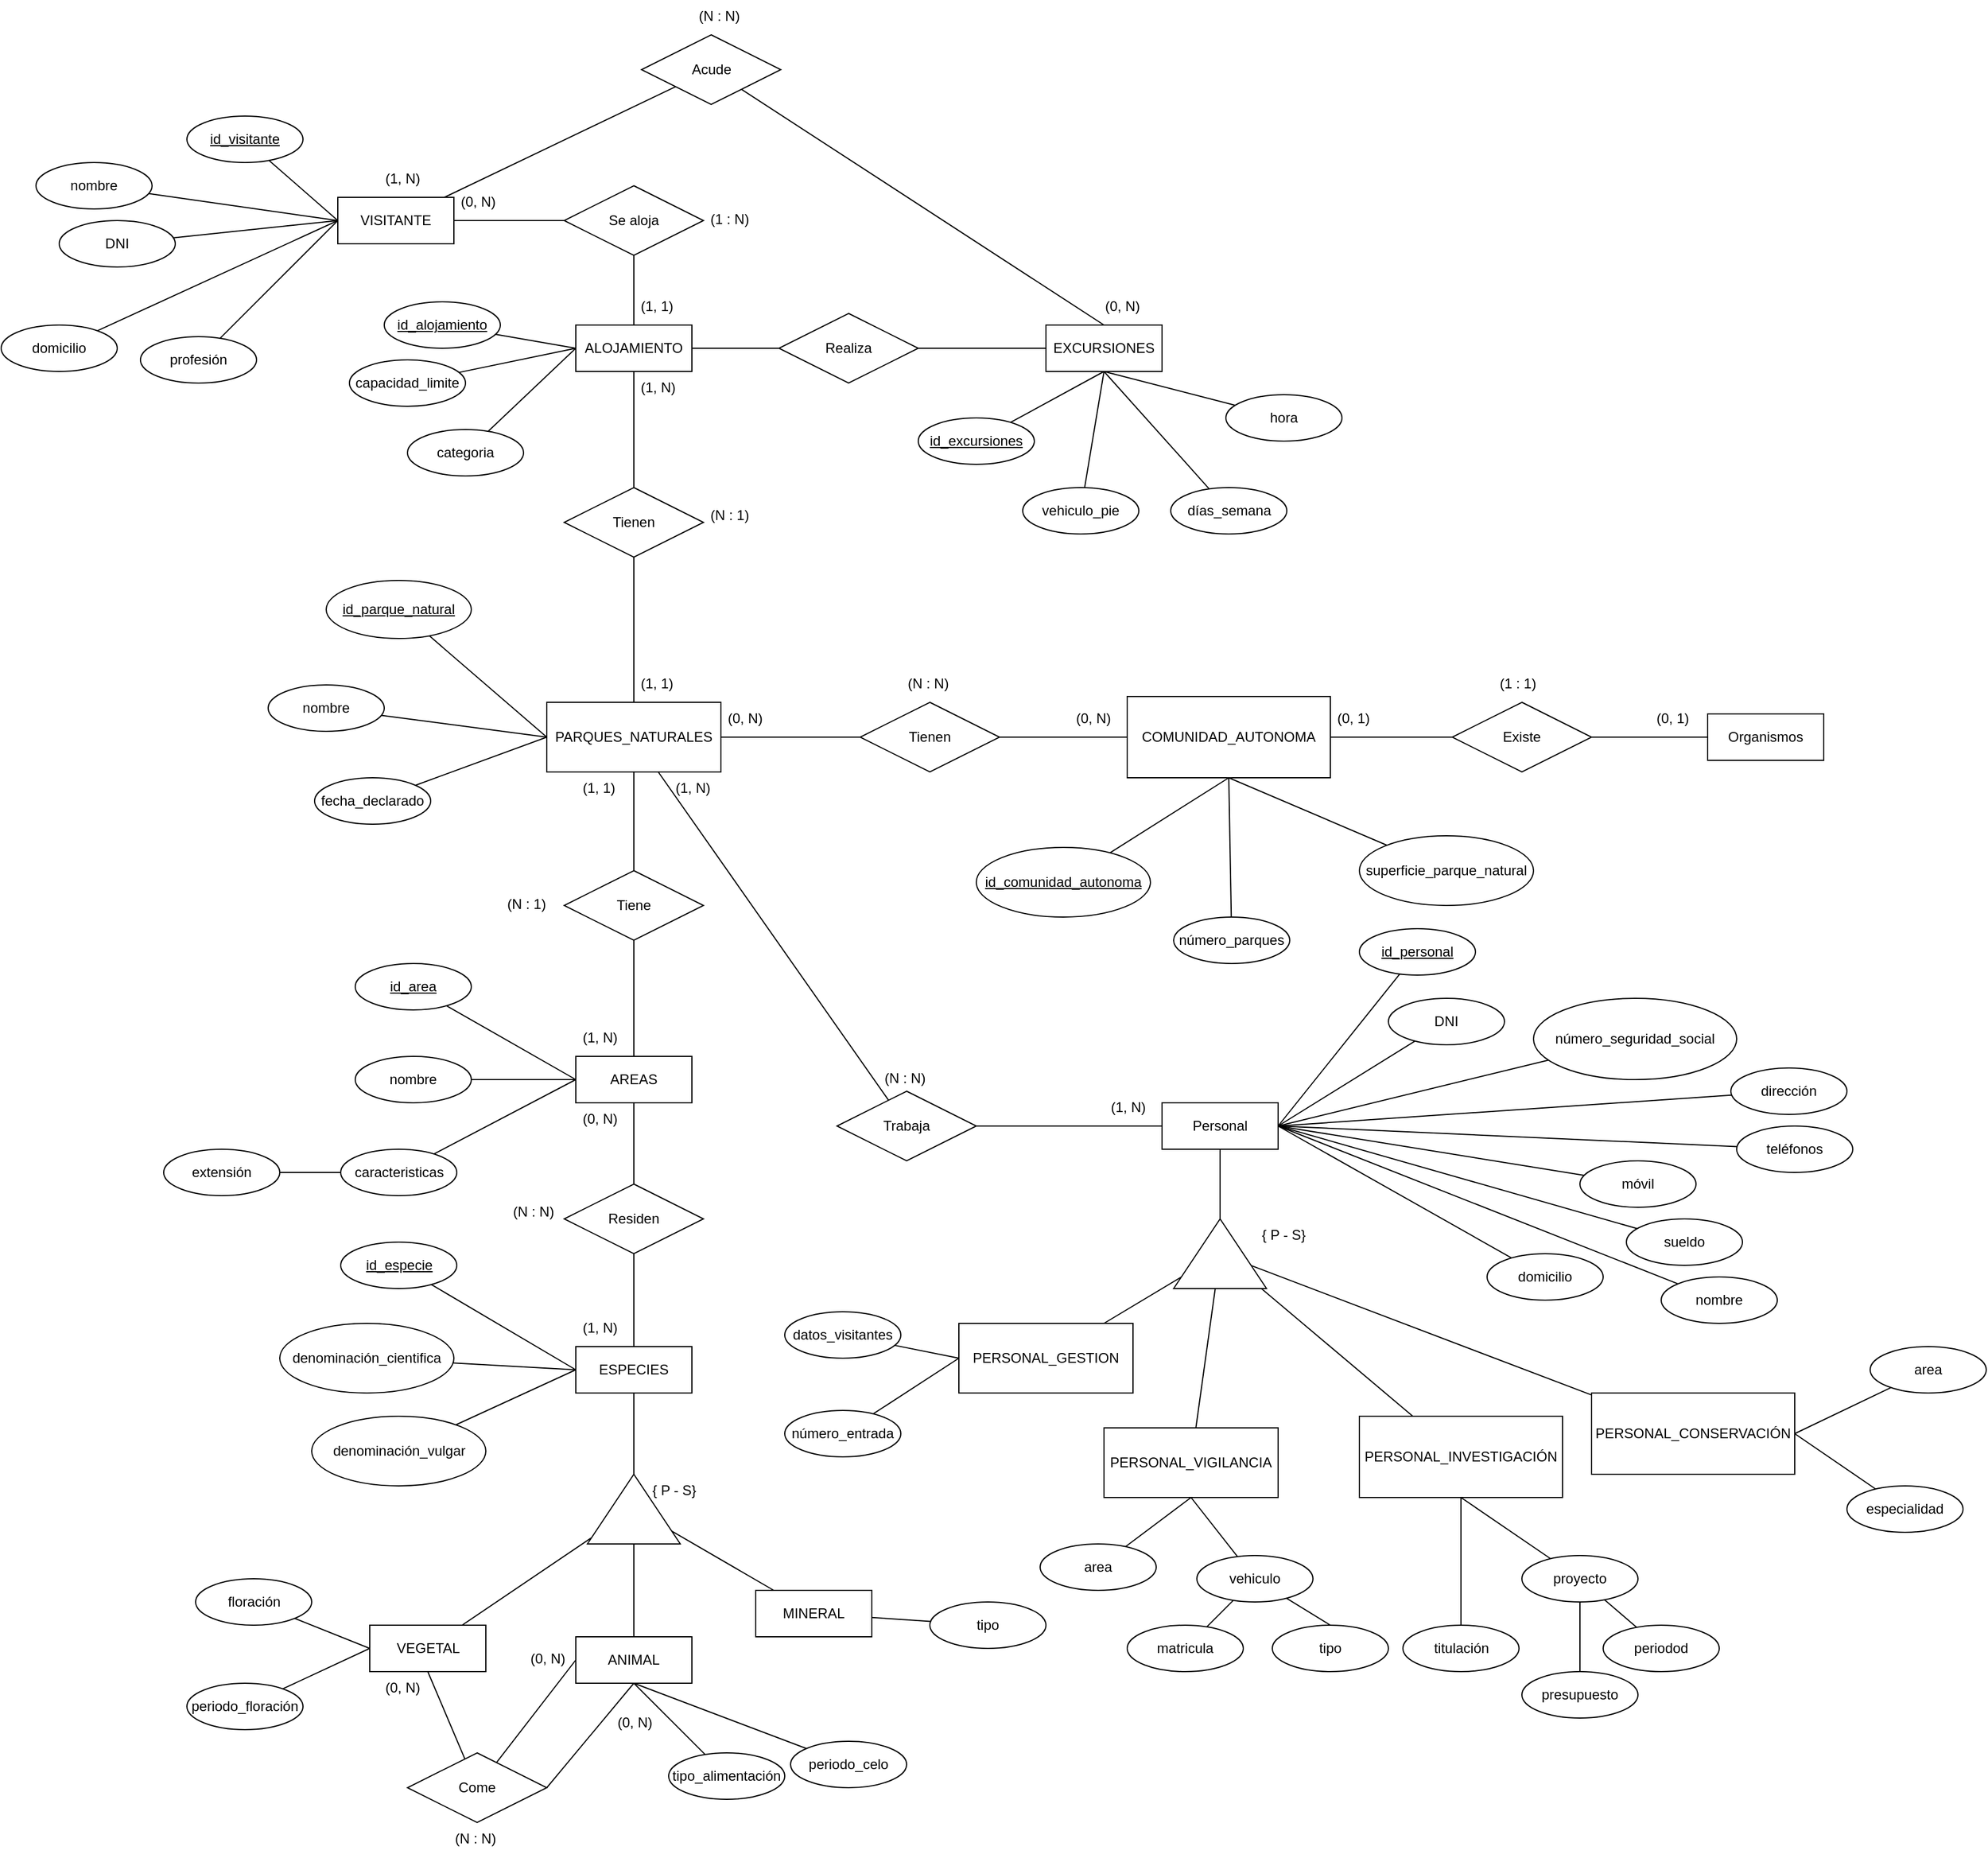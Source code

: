 <mxfile version="13.9.9" type="device"><diagram id="UgZVaKPI1ozSmiIDMmdK" name="Página-1"><mxGraphModel dx="1978" dy="1607" grid="1" gridSize="10" guides="1" tooltips="1" connect="1" arrows="1" fold="1" page="1" pageScale="1" pageWidth="700" pageHeight="1000" math="0" shadow="0"><root><mxCell id="0"/><mxCell id="1" parent="0"/><mxCell id="YIYSimMz13q3ThUBPFHz-3" style="rounded=0;orthogonalLoop=1;jettySize=auto;html=1;endArrow=none;endFill=0;" edge="1" parent="1" source="YIYSimMz13q3ThUBPFHz-2" target="YIYSimMz13q3ThUBPFHz-4"><mxGeometry relative="1" as="geometry"><mxPoint x="420" y="190" as="targetPoint"/></mxGeometry></mxCell><mxCell id="YIYSimMz13q3ThUBPFHz-25" style="edgeStyle=none;rounded=0;orthogonalLoop=1;jettySize=auto;html=1;endArrow=none;endFill=0;" edge="1" parent="1" source="YIYSimMz13q3ThUBPFHz-2" target="YIYSimMz13q3ThUBPFHz-26"><mxGeometry relative="1" as="geometry"><mxPoint x="165" y="330" as="targetPoint"/></mxGeometry></mxCell><mxCell id="YIYSimMz13q3ThUBPFHz-82" style="edgeStyle=none;rounded=0;orthogonalLoop=1;jettySize=auto;html=1;endArrow=none;endFill=0;" edge="1" parent="1" source="YIYSimMz13q3ThUBPFHz-2" target="YIYSimMz13q3ThUBPFHz-83"><mxGeometry relative="1" as="geometry"><mxPoint x="460" y="490" as="targetPoint"/></mxGeometry></mxCell><mxCell id="YIYSimMz13q3ThUBPFHz-150" style="edgeStyle=none;rounded=0;orthogonalLoop=1;jettySize=auto;html=1;endArrow=none;endFill=0;" edge="1" parent="1" source="YIYSimMz13q3ThUBPFHz-2" target="YIYSimMz13q3ThUBPFHz-151"><mxGeometry relative="1" as="geometry"><mxPoint x="165" as="targetPoint"/></mxGeometry></mxCell><mxCell id="YIYSimMz13q3ThUBPFHz-2" value="PARQUES_NATURALES" style="whiteSpace=wrap;html=1;align=center;" vertex="1" parent="1"><mxGeometry x="90" y="155" width="150" height="60" as="geometry"/></mxCell><mxCell id="YIYSimMz13q3ThUBPFHz-5" style="edgeStyle=none;rounded=0;orthogonalLoop=1;jettySize=auto;html=1;endArrow=none;endFill=0;" edge="1" parent="1" source="YIYSimMz13q3ThUBPFHz-4" target="YIYSimMz13q3ThUBPFHz-6"><mxGeometry relative="1" as="geometry"><mxPoint x="620" y="190" as="targetPoint"/></mxGeometry></mxCell><mxCell id="YIYSimMz13q3ThUBPFHz-4" value="Tienen" style="shape=rhombus;perimeter=rhombusPerimeter;whiteSpace=wrap;html=1;align=center;" vertex="1" parent="1"><mxGeometry x="360" y="155" width="120" height="60" as="geometry"/></mxCell><mxCell id="YIYSimMz13q3ThUBPFHz-10" style="edgeStyle=none;rounded=0;orthogonalLoop=1;jettySize=auto;html=1;endArrow=none;endFill=0;" edge="1" parent="1" source="YIYSimMz13q3ThUBPFHz-6" target="YIYSimMz13q3ThUBPFHz-11"><mxGeometry relative="1" as="geometry"><mxPoint x="930" y="185" as="targetPoint"/></mxGeometry></mxCell><mxCell id="YIYSimMz13q3ThUBPFHz-6" value="COMUNIDAD_AUTONOMA" style="whiteSpace=wrap;html=1;align=center;" vertex="1" parent="1"><mxGeometry x="590" y="150" width="175" height="70" as="geometry"/></mxCell><mxCell id="YIYSimMz13q3ThUBPFHz-7" value="(0, N)" style="text;strokeColor=none;fillColor=none;spacingLeft=4;spacingRight=4;overflow=hidden;rotatable=0;points=[[0,0.5],[1,0.5]];portConstraint=eastwest;fontSize=12;" vertex="1" parent="1"><mxGeometry x="240" y="155" width="50" height="30" as="geometry"/></mxCell><mxCell id="YIYSimMz13q3ThUBPFHz-8" value="(N : N)" style="text;strokeColor=none;fillColor=none;spacingLeft=4;spacingRight=4;overflow=hidden;rotatable=0;points=[[0,0.5],[1,0.5]];portConstraint=eastwest;fontSize=12;" vertex="1" parent="1"><mxGeometry x="395" y="125" width="50" height="30" as="geometry"/></mxCell><mxCell id="YIYSimMz13q3ThUBPFHz-9" value="(0, N)" style="text;strokeColor=none;fillColor=none;spacingLeft=4;spacingRight=4;overflow=hidden;rotatable=0;points=[[0,0.5],[1,0.5]];portConstraint=eastwest;fontSize=12;" vertex="1" parent="1"><mxGeometry x="540" y="155" width="50" height="30" as="geometry"/></mxCell><mxCell id="YIYSimMz13q3ThUBPFHz-12" style="edgeStyle=none;rounded=0;orthogonalLoop=1;jettySize=auto;html=1;endArrow=none;endFill=0;" edge="1" parent="1" source="YIYSimMz13q3ThUBPFHz-11" target="YIYSimMz13q3ThUBPFHz-13"><mxGeometry relative="1" as="geometry"><mxPoint x="1090" y="185" as="targetPoint"/></mxGeometry></mxCell><mxCell id="YIYSimMz13q3ThUBPFHz-11" value="Existe" style="shape=rhombus;perimeter=rhombusPerimeter;whiteSpace=wrap;html=1;align=center;" vertex="1" parent="1"><mxGeometry x="870" y="155" width="120" height="60" as="geometry"/></mxCell><mxCell id="YIYSimMz13q3ThUBPFHz-13" value="Organismos" style="whiteSpace=wrap;html=1;align=center;" vertex="1" parent="1"><mxGeometry x="1090" y="165" width="100" height="40" as="geometry"/></mxCell><mxCell id="YIYSimMz13q3ThUBPFHz-14" value="(0, 1)" style="text;strokeColor=none;fillColor=none;spacingLeft=4;spacingRight=4;overflow=hidden;rotatable=0;points=[[0,0.5],[1,0.5]];portConstraint=eastwest;fontSize=12;" vertex="1" parent="1"><mxGeometry x="765" y="155" width="50" height="30" as="geometry"/></mxCell><mxCell id="YIYSimMz13q3ThUBPFHz-15" value="(0, 1)" style="text;strokeColor=none;fillColor=none;spacingLeft=4;spacingRight=4;overflow=hidden;rotatable=0;points=[[0,0.5],[1,0.5]];portConstraint=eastwest;fontSize=12;" vertex="1" parent="1"><mxGeometry x="1040" y="155" width="50" height="30" as="geometry"/></mxCell><mxCell id="YIYSimMz13q3ThUBPFHz-16" value="(1 : 1)" style="text;strokeColor=none;fillColor=none;spacingLeft=4;spacingRight=4;overflow=hidden;rotatable=0;points=[[0,0.5],[1,0.5]];portConstraint=eastwest;fontSize=12;" vertex="1" parent="1"><mxGeometry x="905" y="125" width="50" height="30" as="geometry"/></mxCell><mxCell id="YIYSimMz13q3ThUBPFHz-18" style="edgeStyle=none;rounded=0;orthogonalLoop=1;jettySize=auto;html=1;entryX=0;entryY=0.5;entryDx=0;entryDy=0;endArrow=none;endFill=0;" edge="1" parent="1" source="YIYSimMz13q3ThUBPFHz-17" target="YIYSimMz13q3ThUBPFHz-2"><mxGeometry relative="1" as="geometry"/></mxCell><mxCell id="YIYSimMz13q3ThUBPFHz-17" value="id_parque_natural" style="ellipse;whiteSpace=wrap;html=1;align=center;fontStyle=4;" vertex="1" parent="1"><mxGeometry x="-100" y="50" width="125" height="50" as="geometry"/></mxCell><mxCell id="YIYSimMz13q3ThUBPFHz-23" style="edgeStyle=none;rounded=0;orthogonalLoop=1;jettySize=auto;html=1;entryX=0;entryY=0.5;entryDx=0;entryDy=0;endArrow=none;endFill=0;" edge="1" parent="1" source="YIYSimMz13q3ThUBPFHz-19" target="YIYSimMz13q3ThUBPFHz-2"><mxGeometry relative="1" as="geometry"/></mxCell><mxCell id="YIYSimMz13q3ThUBPFHz-19" value="nombre" style="ellipse;whiteSpace=wrap;html=1;align=center;" vertex="1" parent="1"><mxGeometry x="-150" y="140" width="100" height="40" as="geometry"/></mxCell><mxCell id="YIYSimMz13q3ThUBPFHz-24" style="edgeStyle=none;rounded=0;orthogonalLoop=1;jettySize=auto;html=1;entryX=0;entryY=0.5;entryDx=0;entryDy=0;endArrow=none;endFill=0;" edge="1" parent="1" source="YIYSimMz13q3ThUBPFHz-22" target="YIYSimMz13q3ThUBPFHz-2"><mxGeometry relative="1" as="geometry"/></mxCell><mxCell id="YIYSimMz13q3ThUBPFHz-22" value="fecha_declarado" style="ellipse;whiteSpace=wrap;html=1;align=center;" vertex="1" parent="1"><mxGeometry x="-110" y="220" width="100" height="40" as="geometry"/></mxCell><mxCell id="YIYSimMz13q3ThUBPFHz-27" style="edgeStyle=none;rounded=0;orthogonalLoop=1;jettySize=auto;html=1;endArrow=none;endFill=0;" edge="1" parent="1" source="YIYSimMz13q3ThUBPFHz-26" target="YIYSimMz13q3ThUBPFHz-28"><mxGeometry relative="1" as="geometry"><mxPoint x="165" y="480" as="targetPoint"/></mxGeometry></mxCell><mxCell id="YIYSimMz13q3ThUBPFHz-26" value="Tiene" style="shape=rhombus;perimeter=rhombusPerimeter;whiteSpace=wrap;html=1;align=center;" vertex="1" parent="1"><mxGeometry x="105" y="300" width="120" height="60" as="geometry"/></mxCell><mxCell id="YIYSimMz13q3ThUBPFHz-38" style="edgeStyle=none;rounded=0;orthogonalLoop=1;jettySize=auto;html=1;endArrow=none;endFill=0;" edge="1" parent="1" source="YIYSimMz13q3ThUBPFHz-28" target="YIYSimMz13q3ThUBPFHz-46"><mxGeometry relative="1" as="geometry"><mxPoint x="165" y="600" as="targetPoint"/></mxGeometry></mxCell><mxCell id="YIYSimMz13q3ThUBPFHz-28" value="AREAS" style="whiteSpace=wrap;html=1;align=center;" vertex="1" parent="1"><mxGeometry x="115" y="460" width="100" height="40" as="geometry"/></mxCell><mxCell id="YIYSimMz13q3ThUBPFHz-37" style="edgeStyle=none;rounded=0;orthogonalLoop=1;jettySize=auto;html=1;entryX=0;entryY=0.5;entryDx=0;entryDy=0;endArrow=none;endFill=0;" edge="1" parent="1" source="YIYSimMz13q3ThUBPFHz-30" target="YIYSimMz13q3ThUBPFHz-28"><mxGeometry relative="1" as="geometry"/></mxCell><mxCell id="YIYSimMz13q3ThUBPFHz-30" value="id_area&lt;span style=&quot;color: rgba(0 , 0 , 0 , 0) ; font-family: monospace ; font-size: 0px&quot;&gt;%3CmxGraphModel%3E%3Croot%3E%3CmxCell%20id%3D%220%22%2F%3E%3CmxCell%20id%3D%221%22%20parent%3D%220%22%2F%3E%3CmxCell%20id%3D%222%22%20value%3D%22(N%20%3A%20N)%22%20style%3D%22text%3BstrokeColor%3Dnone%3BfillColor%3Dnone%3BspacingLeft%3D4%3BspacingRight%3D4%3Boverflow%3Dhidden%3Brotatable%3D0%3Bpoints%3D%5B%5B0%2C0.5%5D%2C%5B1%2C0.5%5D%5D%3BportConstraint%3Deastwest%3BfontSize%3D12%3B%22%20vertex%3D%221%22%20parent%3D%221%22%3E%3CmxGeometry%20x%3D%22395%22%20y%3D%22125%22%20width%3D%2250%22%20height%3D%2230%22%20as%3D%22geometry%22%2F%3E%3C%2FmxCell%3E%3C%2Froot%3E%3C%2FmxGraphModel%3E&lt;/span&gt;" style="ellipse;whiteSpace=wrap;html=1;align=center;fontStyle=4;" vertex="1" parent="1"><mxGeometry x="-75" y="380" width="100" height="40" as="geometry"/></mxCell><mxCell id="YIYSimMz13q3ThUBPFHz-36" style="edgeStyle=none;rounded=0;orthogonalLoop=1;jettySize=auto;html=1;entryX=0;entryY=0.5;entryDx=0;entryDy=0;endArrow=none;endFill=0;" edge="1" parent="1" source="YIYSimMz13q3ThUBPFHz-31" target="YIYSimMz13q3ThUBPFHz-28"><mxGeometry relative="1" as="geometry"/></mxCell><mxCell id="YIYSimMz13q3ThUBPFHz-31" value="nombre" style="ellipse;whiteSpace=wrap;html=1;align=center;" vertex="1" parent="1"><mxGeometry x="-75" y="460" width="100" height="40" as="geometry"/></mxCell><mxCell id="YIYSimMz13q3ThUBPFHz-33" style="edgeStyle=none;rounded=0;orthogonalLoop=1;jettySize=auto;html=1;endArrow=none;endFill=0;" edge="1" parent="1" source="YIYSimMz13q3ThUBPFHz-32" target="YIYSimMz13q3ThUBPFHz-34"><mxGeometry relative="1" as="geometry"><mxPoint x="-190" y="560" as="targetPoint"/></mxGeometry></mxCell><mxCell id="YIYSimMz13q3ThUBPFHz-35" style="edgeStyle=none;rounded=0;orthogonalLoop=1;jettySize=auto;html=1;entryX=0;entryY=0.5;entryDx=0;entryDy=0;endArrow=none;endFill=0;" edge="1" parent="1" source="YIYSimMz13q3ThUBPFHz-32" target="YIYSimMz13q3ThUBPFHz-28"><mxGeometry relative="1" as="geometry"/></mxCell><mxCell id="YIYSimMz13q3ThUBPFHz-32" value="caracteristicas" style="ellipse;whiteSpace=wrap;html=1;align=center;" vertex="1" parent="1"><mxGeometry x="-87.5" y="540" width="100" height="40" as="geometry"/></mxCell><mxCell id="YIYSimMz13q3ThUBPFHz-34" value="extensión" style="ellipse;whiteSpace=wrap;html=1;align=center;" vertex="1" parent="1"><mxGeometry x="-240" y="540" width="100" height="40" as="geometry"/></mxCell><mxCell id="YIYSimMz13q3ThUBPFHz-43" style="edgeStyle=none;rounded=0;orthogonalLoop=1;jettySize=auto;html=1;entryX=0.5;entryY=1;entryDx=0;entryDy=0;endArrow=none;endFill=0;" edge="1" parent="1" source="YIYSimMz13q3ThUBPFHz-40" target="YIYSimMz13q3ThUBPFHz-6"><mxGeometry relative="1" as="geometry"/></mxCell><mxCell id="YIYSimMz13q3ThUBPFHz-40" value="id_comunidad_autonoma" style="ellipse;whiteSpace=wrap;html=1;align=center;fontStyle=4;" vertex="1" parent="1"><mxGeometry x="460" y="280" width="150" height="60" as="geometry"/></mxCell><mxCell id="YIYSimMz13q3ThUBPFHz-44" style="edgeStyle=none;rounded=0;orthogonalLoop=1;jettySize=auto;html=1;entryX=0.5;entryY=1;entryDx=0;entryDy=0;endArrow=none;endFill=0;" edge="1" parent="1" source="YIYSimMz13q3ThUBPFHz-41" target="YIYSimMz13q3ThUBPFHz-6"><mxGeometry relative="1" as="geometry"/></mxCell><mxCell id="YIYSimMz13q3ThUBPFHz-41" value="número_parques" style="ellipse;whiteSpace=wrap;html=1;align=center;" vertex="1" parent="1"><mxGeometry x="630" y="340" width="100" height="40" as="geometry"/></mxCell><mxCell id="YIYSimMz13q3ThUBPFHz-45" style="edgeStyle=none;rounded=0;orthogonalLoop=1;jettySize=auto;html=1;entryX=0.5;entryY=1;entryDx=0;entryDy=0;endArrow=none;endFill=0;" edge="1" parent="1" source="YIYSimMz13q3ThUBPFHz-42" target="YIYSimMz13q3ThUBPFHz-6"><mxGeometry relative="1" as="geometry"/></mxCell><mxCell id="YIYSimMz13q3ThUBPFHz-42" value="superficie_parque_natural" style="ellipse;whiteSpace=wrap;html=1;align=center;" vertex="1" parent="1"><mxGeometry x="790" y="270" width="150" height="60" as="geometry"/></mxCell><mxCell id="YIYSimMz13q3ThUBPFHz-47" style="edgeStyle=none;rounded=0;orthogonalLoop=1;jettySize=auto;html=1;endArrow=none;endFill=0;" edge="1" parent="1" source="YIYSimMz13q3ThUBPFHz-46" target="YIYSimMz13q3ThUBPFHz-48"><mxGeometry relative="1" as="geometry"><mxPoint x="165" y="730" as="targetPoint"/></mxGeometry></mxCell><mxCell id="YIYSimMz13q3ThUBPFHz-46" value="Residen" style="shape=rhombus;perimeter=rhombusPerimeter;whiteSpace=wrap;html=1;align=center;" vertex="1" parent="1"><mxGeometry x="105" y="570" width="120" height="60" as="geometry"/></mxCell><mxCell id="YIYSimMz13q3ThUBPFHz-55" style="edgeStyle=none;rounded=0;orthogonalLoop=1;jettySize=auto;html=1;endArrow=none;endFill=0;" edge="1" parent="1" source="YIYSimMz13q3ThUBPFHz-48" target="YIYSimMz13q3ThUBPFHz-56"><mxGeometry relative="1" as="geometry"><mxPoint x="170" y="850" as="targetPoint"/></mxGeometry></mxCell><mxCell id="YIYSimMz13q3ThUBPFHz-48" value="ESPECIES" style="whiteSpace=wrap;html=1;align=center;" vertex="1" parent="1"><mxGeometry x="115" y="710" width="100" height="40" as="geometry"/></mxCell><mxCell id="YIYSimMz13q3ThUBPFHz-53" style="edgeStyle=none;rounded=0;orthogonalLoop=1;jettySize=auto;html=1;entryX=0;entryY=0.5;entryDx=0;entryDy=0;endArrow=none;endFill=0;" edge="1" parent="1" source="YIYSimMz13q3ThUBPFHz-49" target="YIYSimMz13q3ThUBPFHz-48"><mxGeometry relative="1" as="geometry"/></mxCell><mxCell id="YIYSimMz13q3ThUBPFHz-49" value="denominación_cientifica" style="ellipse;whiteSpace=wrap;html=1;align=center;" vertex="1" parent="1"><mxGeometry x="-140" y="690" width="150" height="60" as="geometry"/></mxCell><mxCell id="YIYSimMz13q3ThUBPFHz-52" style="edgeStyle=none;rounded=0;orthogonalLoop=1;jettySize=auto;html=1;entryX=0;entryY=0.5;entryDx=0;entryDy=0;endArrow=none;endFill=0;" edge="1" parent="1" source="YIYSimMz13q3ThUBPFHz-50" target="YIYSimMz13q3ThUBPFHz-48"><mxGeometry relative="1" as="geometry"/></mxCell><mxCell id="YIYSimMz13q3ThUBPFHz-50" value="id_especie" style="ellipse;whiteSpace=wrap;html=1;align=center;fontStyle=4;" vertex="1" parent="1"><mxGeometry x="-87.5" y="620" width="100" height="40" as="geometry"/></mxCell><mxCell id="YIYSimMz13q3ThUBPFHz-54" style="edgeStyle=none;rounded=0;orthogonalLoop=1;jettySize=auto;html=1;entryX=0;entryY=0.5;entryDx=0;entryDy=0;endArrow=none;endFill=0;" edge="1" parent="1" source="YIYSimMz13q3ThUBPFHz-51" target="YIYSimMz13q3ThUBPFHz-48"><mxGeometry relative="1" as="geometry"/></mxCell><mxCell id="YIYSimMz13q3ThUBPFHz-51" value="denominación_vulgar" style="ellipse;whiteSpace=wrap;html=1;align=center;" vertex="1" parent="1"><mxGeometry x="-112.5" y="770" width="150" height="60" as="geometry"/></mxCell><mxCell id="YIYSimMz13q3ThUBPFHz-58" style="edgeStyle=none;rounded=0;orthogonalLoop=1;jettySize=auto;html=1;endArrow=none;endFill=0;" edge="1" parent="1" source="YIYSimMz13q3ThUBPFHz-56" target="YIYSimMz13q3ThUBPFHz-61"><mxGeometry relative="1" as="geometry"><mxPoint x="165" y="980" as="targetPoint"/></mxGeometry></mxCell><mxCell id="YIYSimMz13q3ThUBPFHz-62" style="edgeStyle=none;rounded=0;orthogonalLoop=1;jettySize=auto;html=1;endArrow=none;endFill=0;" edge="1" parent="1" source="YIYSimMz13q3ThUBPFHz-56" target="YIYSimMz13q3ThUBPFHz-63"><mxGeometry relative="1" as="geometry"><mxPoint x="165" y="980" as="targetPoint"/></mxGeometry></mxCell><mxCell id="YIYSimMz13q3ThUBPFHz-64" style="edgeStyle=none;rounded=0;orthogonalLoop=1;jettySize=auto;html=1;endArrow=none;endFill=0;" edge="1" parent="1" source="YIYSimMz13q3ThUBPFHz-56" target="YIYSimMz13q3ThUBPFHz-65"><mxGeometry relative="1" as="geometry"><mxPoint x="320" y="940" as="targetPoint"/></mxGeometry></mxCell><mxCell id="YIYSimMz13q3ThUBPFHz-56" value="" style="triangle;whiteSpace=wrap;html=1;rotation=-90;" vertex="1" parent="1"><mxGeometry x="135" y="810" width="60" height="80" as="geometry"/></mxCell><mxCell id="YIYSimMz13q3ThUBPFHz-57" value="{ P - S}" style="text;strokeColor=none;fillColor=none;spacingLeft=4;spacingRight=4;overflow=hidden;rotatable=0;points=[[0,0.5],[1,0.5]];portConstraint=eastwest;fontSize=12;" vertex="1" parent="1"><mxGeometry x="175" y="820" width="50" height="30" as="geometry"/></mxCell><mxCell id="YIYSimMz13q3ThUBPFHz-61" value="VEGETAL" style="whiteSpace=wrap;html=1;align=center;" vertex="1" parent="1"><mxGeometry x="-62.5" y="950" width="100" height="40" as="geometry"/></mxCell><mxCell id="YIYSimMz13q3ThUBPFHz-78" style="edgeStyle=none;rounded=0;orthogonalLoop=1;jettySize=auto;html=1;endArrow=none;endFill=0;exitX=0.5;exitY=1;exitDx=0;exitDy=0;entryX=1;entryY=0.5;entryDx=0;entryDy=0;" edge="1" parent="1" source="YIYSimMz13q3ThUBPFHz-63" target="YIYSimMz13q3ThUBPFHz-79"><mxGeometry relative="1" as="geometry"><mxPoint x="90" y="1160" as="targetPoint"/></mxGeometry></mxCell><mxCell id="YIYSimMz13q3ThUBPFHz-63" value="ANIMAL" style="whiteSpace=wrap;html=1;align=center;" vertex="1" parent="1"><mxGeometry x="115" y="960" width="100" height="40" as="geometry"/></mxCell><mxCell id="YIYSimMz13q3ThUBPFHz-73" style="edgeStyle=none;rounded=0;orthogonalLoop=1;jettySize=auto;html=1;endArrow=none;endFill=0;" edge="1" parent="1" source="YIYSimMz13q3ThUBPFHz-65" target="YIYSimMz13q3ThUBPFHz-74"><mxGeometry relative="1" as="geometry"><mxPoint x="470" y="950" as="targetPoint"/></mxGeometry></mxCell><mxCell id="YIYSimMz13q3ThUBPFHz-65" value="MINERAL" style="whiteSpace=wrap;html=1;align=center;" vertex="1" parent="1"><mxGeometry x="270" y="920" width="100" height="40" as="geometry"/></mxCell><mxCell id="YIYSimMz13q3ThUBPFHz-68" style="edgeStyle=none;rounded=0;orthogonalLoop=1;jettySize=auto;html=1;entryX=0;entryY=0.5;entryDx=0;entryDy=0;endArrow=none;endFill=0;" edge="1" parent="1" source="YIYSimMz13q3ThUBPFHz-66" target="YIYSimMz13q3ThUBPFHz-61"><mxGeometry relative="1" as="geometry"/></mxCell><mxCell id="YIYSimMz13q3ThUBPFHz-66" value="floración" style="ellipse;whiteSpace=wrap;html=1;align=center;" vertex="1" parent="1"><mxGeometry x="-212.5" y="910" width="100" height="40" as="geometry"/></mxCell><mxCell id="YIYSimMz13q3ThUBPFHz-69" style="edgeStyle=none;rounded=0;orthogonalLoop=1;jettySize=auto;html=1;entryX=0;entryY=0.5;entryDx=0;entryDy=0;endArrow=none;endFill=0;" edge="1" parent="1" source="YIYSimMz13q3ThUBPFHz-67" target="YIYSimMz13q3ThUBPFHz-61"><mxGeometry relative="1" as="geometry"/></mxCell><mxCell id="YIYSimMz13q3ThUBPFHz-67" value="periodo_floración" style="ellipse;whiteSpace=wrap;html=1;align=center;" vertex="1" parent="1"><mxGeometry x="-220" y="1000" width="100" height="40" as="geometry"/></mxCell><mxCell id="YIYSimMz13q3ThUBPFHz-72" style="edgeStyle=none;rounded=0;orthogonalLoop=1;jettySize=auto;html=1;entryX=0.5;entryY=1;entryDx=0;entryDy=0;endArrow=none;endFill=0;" edge="1" parent="1" source="YIYSimMz13q3ThUBPFHz-71" target="YIYSimMz13q3ThUBPFHz-63"><mxGeometry relative="1" as="geometry"/></mxCell><mxCell id="YIYSimMz13q3ThUBPFHz-71" value="tipo_alimentación" style="ellipse;whiteSpace=wrap;html=1;align=center;" vertex="1" parent="1"><mxGeometry x="195" y="1060" width="100" height="40" as="geometry"/></mxCell><mxCell id="YIYSimMz13q3ThUBPFHz-74" value="tipo" style="ellipse;whiteSpace=wrap;html=1;align=center;" vertex="1" parent="1"><mxGeometry x="420" y="930" width="100" height="40" as="geometry"/></mxCell><mxCell id="YIYSimMz13q3ThUBPFHz-76" style="edgeStyle=none;rounded=0;orthogonalLoop=1;jettySize=auto;html=1;entryX=0.5;entryY=1;entryDx=0;entryDy=0;endArrow=none;endFill=0;" edge="1" parent="1" source="YIYSimMz13q3ThUBPFHz-75" target="YIYSimMz13q3ThUBPFHz-63"><mxGeometry relative="1" as="geometry"/></mxCell><mxCell id="YIYSimMz13q3ThUBPFHz-75" value="periodo_celo" style="ellipse;whiteSpace=wrap;html=1;align=center;" vertex="1" parent="1"><mxGeometry x="300" y="1050" width="100" height="40" as="geometry"/></mxCell><mxCell id="YIYSimMz13q3ThUBPFHz-80" style="edgeStyle=none;rounded=0;orthogonalLoop=1;jettySize=auto;html=1;entryX=0;entryY=0.5;entryDx=0;entryDy=0;endArrow=none;endFill=0;" edge="1" parent="1" source="YIYSimMz13q3ThUBPFHz-79" target="YIYSimMz13q3ThUBPFHz-63"><mxGeometry relative="1" as="geometry"/></mxCell><mxCell id="YIYSimMz13q3ThUBPFHz-81" style="edgeStyle=none;rounded=0;orthogonalLoop=1;jettySize=auto;html=1;entryX=0.5;entryY=1;entryDx=0;entryDy=0;endArrow=none;endFill=0;" edge="1" parent="1" source="YIYSimMz13q3ThUBPFHz-79" target="YIYSimMz13q3ThUBPFHz-61"><mxGeometry relative="1" as="geometry"/></mxCell><mxCell id="YIYSimMz13q3ThUBPFHz-79" value="Come" style="shape=rhombus;perimeter=rhombusPerimeter;whiteSpace=wrap;html=1;align=center;" vertex="1" parent="1"><mxGeometry x="-30" y="1060" width="120" height="60" as="geometry"/></mxCell><mxCell id="YIYSimMz13q3ThUBPFHz-84" style="edgeStyle=none;rounded=0;orthogonalLoop=1;jettySize=auto;html=1;endArrow=none;endFill=0;" edge="1" parent="1" source="YIYSimMz13q3ThUBPFHz-83" target="YIYSimMz13q3ThUBPFHz-85"><mxGeometry relative="1" as="geometry"><mxPoint x="580" y="590" as="targetPoint"/></mxGeometry></mxCell><mxCell id="YIYSimMz13q3ThUBPFHz-83" value="Trabaja" style="shape=rhombus;perimeter=rhombusPerimeter;whiteSpace=wrap;html=1;align=center;" vertex="1" parent="1"><mxGeometry x="340" y="490" width="120" height="60" as="geometry"/></mxCell><mxCell id="YIYSimMz13q3ThUBPFHz-86" style="edgeStyle=none;rounded=0;orthogonalLoop=1;jettySize=auto;html=1;endArrow=none;endFill=0;" edge="1" parent="1" source="YIYSimMz13q3ThUBPFHz-85" target="YIYSimMz13q3ThUBPFHz-87"><mxGeometry relative="1" as="geometry"><mxPoint x="670" y="630" as="targetPoint"/></mxGeometry></mxCell><mxCell id="YIYSimMz13q3ThUBPFHz-85" value="Personal" style="whiteSpace=wrap;html=1;align=center;" vertex="1" parent="1"><mxGeometry x="620" y="500" width="100" height="40" as="geometry"/></mxCell><mxCell id="YIYSimMz13q3ThUBPFHz-89" style="edgeStyle=none;rounded=0;orthogonalLoop=1;jettySize=auto;html=1;endArrow=none;endFill=0;" edge="1" parent="1" source="YIYSimMz13q3ThUBPFHz-87" target="YIYSimMz13q3ThUBPFHz-90"><mxGeometry relative="1" as="geometry"><mxPoint x="530" y="690" as="targetPoint"/></mxGeometry></mxCell><mxCell id="YIYSimMz13q3ThUBPFHz-111" style="edgeStyle=none;rounded=0;orthogonalLoop=1;jettySize=auto;html=1;endArrow=none;endFill=0;" edge="1" parent="1" source="YIYSimMz13q3ThUBPFHz-87" target="YIYSimMz13q3ThUBPFHz-112"><mxGeometry relative="1" as="geometry"><mxPoint x="666" y="780" as="targetPoint"/></mxGeometry></mxCell><mxCell id="YIYSimMz13q3ThUBPFHz-113" style="edgeStyle=none;rounded=0;orthogonalLoop=1;jettySize=auto;html=1;endArrow=none;endFill=0;" edge="1" parent="1" source="YIYSimMz13q3ThUBPFHz-87" target="YIYSimMz13q3ThUBPFHz-114"><mxGeometry relative="1" as="geometry"><mxPoint x="840" y="790" as="targetPoint"/></mxGeometry></mxCell><mxCell id="YIYSimMz13q3ThUBPFHz-115" style="edgeStyle=none;rounded=0;orthogonalLoop=1;jettySize=auto;html=1;endArrow=none;endFill=0;" edge="1" parent="1" source="YIYSimMz13q3ThUBPFHz-87" target="YIYSimMz13q3ThUBPFHz-116"><mxGeometry relative="1" as="geometry"><mxPoint x="1040" y="770" as="targetPoint"/></mxGeometry></mxCell><mxCell id="YIYSimMz13q3ThUBPFHz-87" value="" style="triangle;whiteSpace=wrap;html=1;rotation=-90;" vertex="1" parent="1"><mxGeometry x="640" y="590" width="60" height="80" as="geometry"/></mxCell><mxCell id="YIYSimMz13q3ThUBPFHz-88" value="{ P - S}" style="text;strokeColor=none;fillColor=none;spacingLeft=4;spacingRight=4;overflow=hidden;rotatable=0;points=[[0,0.5],[1,0.5]];portConstraint=eastwest;fontSize=12;" vertex="1" parent="1"><mxGeometry x="700" y="600" width="50" height="30" as="geometry"/></mxCell><mxCell id="YIYSimMz13q3ThUBPFHz-122" value="" style="edgeStyle=none;rounded=0;orthogonalLoop=1;jettySize=auto;html=1;endArrow=none;endFill=0;exitX=0;exitY=0.5;exitDx=0;exitDy=0;" edge="1" parent="1" source="YIYSimMz13q3ThUBPFHz-90" target="YIYSimMz13q3ThUBPFHz-118"><mxGeometry relative="1" as="geometry"/></mxCell><mxCell id="YIYSimMz13q3ThUBPFHz-90" value="PERSONAL_GESTION" style="whiteSpace=wrap;html=1;align=center;" vertex="1" parent="1"><mxGeometry x="445" y="690" width="150" height="60" as="geometry"/></mxCell><mxCell id="YIYSimMz13q3ThUBPFHz-92" style="edgeStyle=none;rounded=0;orthogonalLoop=1;jettySize=auto;html=1;entryX=1;entryY=0.5;entryDx=0;entryDy=0;endArrow=none;endFill=0;" edge="1" parent="1" source="YIYSimMz13q3ThUBPFHz-91" target="YIYSimMz13q3ThUBPFHz-85"><mxGeometry relative="1" as="geometry"/></mxCell><mxCell id="YIYSimMz13q3ThUBPFHz-91" value="id_personal" style="ellipse;whiteSpace=wrap;html=1;align=center;fontStyle=4;" vertex="1" parent="1"><mxGeometry x="790" y="350" width="100" height="40" as="geometry"/></mxCell><mxCell id="YIYSimMz13q3ThUBPFHz-103" style="edgeStyle=none;rounded=0;orthogonalLoop=1;jettySize=auto;html=1;entryX=1;entryY=0.5;entryDx=0;entryDy=0;endArrow=none;endFill=0;" edge="1" parent="1" source="YIYSimMz13q3ThUBPFHz-93" target="YIYSimMz13q3ThUBPFHz-85"><mxGeometry relative="1" as="geometry"/></mxCell><mxCell id="YIYSimMz13q3ThUBPFHz-93" value="DNI" style="ellipse;whiteSpace=wrap;html=1;align=center;" vertex="1" parent="1"><mxGeometry x="815" y="410" width="100" height="40" as="geometry"/></mxCell><mxCell id="YIYSimMz13q3ThUBPFHz-105" style="edgeStyle=none;rounded=0;orthogonalLoop=1;jettySize=auto;html=1;entryX=1;entryY=0.5;entryDx=0;entryDy=0;endArrow=none;endFill=0;" edge="1" parent="1" source="YIYSimMz13q3ThUBPFHz-94" target="YIYSimMz13q3ThUBPFHz-85"><mxGeometry relative="1" as="geometry"/></mxCell><mxCell id="YIYSimMz13q3ThUBPFHz-94" value="número_seguridad_social" style="ellipse;whiteSpace=wrap;html=1;align=center;" vertex="1" parent="1"><mxGeometry x="940" y="410" width="175" height="70" as="geometry"/></mxCell><mxCell id="YIYSimMz13q3ThUBPFHz-110" style="edgeStyle=none;rounded=0;orthogonalLoop=1;jettySize=auto;html=1;entryX=1;entryY=0.5;entryDx=0;entryDy=0;endArrow=none;endFill=0;" edge="1" parent="1" source="YIYSimMz13q3ThUBPFHz-95" target="YIYSimMz13q3ThUBPFHz-85"><mxGeometry relative="1" as="geometry"/></mxCell><mxCell id="YIYSimMz13q3ThUBPFHz-95" value="nombre" style="ellipse;whiteSpace=wrap;html=1;align=center;" vertex="1" parent="1"><mxGeometry x="1050" y="650" width="100" height="40" as="geometry"/></mxCell><mxCell id="YIYSimMz13q3ThUBPFHz-104" style="edgeStyle=none;rounded=0;orthogonalLoop=1;jettySize=auto;html=1;entryX=1;entryY=0.5;entryDx=0;entryDy=0;endArrow=none;endFill=0;" edge="1" parent="1" source="YIYSimMz13q3ThUBPFHz-96" target="YIYSimMz13q3ThUBPFHz-85"><mxGeometry relative="1" as="geometry"/></mxCell><mxCell id="YIYSimMz13q3ThUBPFHz-96" value="dirección" style="ellipse;whiteSpace=wrap;html=1;align=center;" vertex="1" parent="1"><mxGeometry x="1110" y="470" width="100" height="40" as="geometry"/></mxCell><mxCell id="YIYSimMz13q3ThUBPFHz-106" style="edgeStyle=none;rounded=0;orthogonalLoop=1;jettySize=auto;html=1;entryX=1;entryY=0.5;entryDx=0;entryDy=0;endArrow=none;endFill=0;" edge="1" parent="1" source="YIYSimMz13q3ThUBPFHz-97" target="YIYSimMz13q3ThUBPFHz-85"><mxGeometry relative="1" as="geometry"/></mxCell><mxCell id="YIYSimMz13q3ThUBPFHz-97" value="teléfonos" style="ellipse;whiteSpace=wrap;html=1;align=center;" vertex="1" parent="1"><mxGeometry x="1115" y="520" width="100" height="40" as="geometry"/></mxCell><mxCell id="YIYSimMz13q3ThUBPFHz-109" style="edgeStyle=none;rounded=0;orthogonalLoop=1;jettySize=auto;html=1;entryX=1;entryY=0.5;entryDx=0;entryDy=0;endArrow=none;endFill=0;" edge="1" parent="1" source="YIYSimMz13q3ThUBPFHz-98" target="YIYSimMz13q3ThUBPFHz-85"><mxGeometry relative="1" as="geometry"/></mxCell><mxCell id="YIYSimMz13q3ThUBPFHz-98" value="domicilio" style="ellipse;whiteSpace=wrap;html=1;align=center;" vertex="1" parent="1"><mxGeometry x="900" y="630" width="100" height="40" as="geometry"/></mxCell><mxCell id="YIYSimMz13q3ThUBPFHz-107" style="edgeStyle=none;rounded=0;orthogonalLoop=1;jettySize=auto;html=1;entryX=1;entryY=0.5;entryDx=0;entryDy=0;endArrow=none;endFill=0;" edge="1" parent="1" source="YIYSimMz13q3ThUBPFHz-99" target="YIYSimMz13q3ThUBPFHz-85"><mxGeometry relative="1" as="geometry"/></mxCell><mxCell id="YIYSimMz13q3ThUBPFHz-99" value="móvil" style="ellipse;whiteSpace=wrap;html=1;align=center;" vertex="1" parent="1"><mxGeometry x="980" y="550" width="100" height="40" as="geometry"/></mxCell><mxCell id="YIYSimMz13q3ThUBPFHz-108" style="edgeStyle=none;rounded=0;orthogonalLoop=1;jettySize=auto;html=1;entryX=1;entryY=0.5;entryDx=0;entryDy=0;endArrow=none;endFill=0;" edge="1" parent="1" source="YIYSimMz13q3ThUBPFHz-100" target="YIYSimMz13q3ThUBPFHz-85"><mxGeometry relative="1" as="geometry"/></mxCell><mxCell id="YIYSimMz13q3ThUBPFHz-100" value="sueldo" style="ellipse;whiteSpace=wrap;html=1;align=center;" vertex="1" parent="1"><mxGeometry x="1020" y="600" width="100" height="40" as="geometry"/></mxCell><mxCell id="YIYSimMz13q3ThUBPFHz-112" value="PERSONAL_VIGILANCIA" style="whiteSpace=wrap;html=1;align=center;" vertex="1" parent="1"><mxGeometry x="570" y="780" width="150" height="60" as="geometry"/></mxCell><mxCell id="YIYSimMz13q3ThUBPFHz-135" style="edgeStyle=none;rounded=0;orthogonalLoop=1;jettySize=auto;html=1;endArrow=none;endFill=0;" edge="1" parent="1" source="YIYSimMz13q3ThUBPFHz-114" target="YIYSimMz13q3ThUBPFHz-136"><mxGeometry relative="1" as="geometry"><mxPoint x="910" y="900" as="targetPoint"/></mxGeometry></mxCell><mxCell id="YIYSimMz13q3ThUBPFHz-114" value="PERSONAL_INVESTIGACIÓN" style="whiteSpace=wrap;html=1;align=center;" vertex="1" parent="1"><mxGeometry x="790" y="770" width="175" height="70" as="geometry"/></mxCell><mxCell id="YIYSimMz13q3ThUBPFHz-116" value="PERSONAL_CONSERVACIÓN" style="whiteSpace=wrap;html=1;align=center;" vertex="1" parent="1"><mxGeometry x="990" y="750" width="175" height="70" as="geometry"/></mxCell><mxCell id="YIYSimMz13q3ThUBPFHz-118" value="datos_visitantes" style="ellipse;whiteSpace=wrap;html=1;align=center;" vertex="1" parent="1"><mxGeometry x="295" y="680" width="100" height="40" as="geometry"/></mxCell><mxCell id="YIYSimMz13q3ThUBPFHz-121" style="edgeStyle=none;rounded=0;orthogonalLoop=1;jettySize=auto;html=1;entryX=0;entryY=0.5;entryDx=0;entryDy=0;endArrow=none;endFill=0;" edge="1" parent="1" source="YIYSimMz13q3ThUBPFHz-120" target="YIYSimMz13q3ThUBPFHz-90"><mxGeometry relative="1" as="geometry"/></mxCell><mxCell id="YIYSimMz13q3ThUBPFHz-120" value="número_entrada" style="ellipse;whiteSpace=wrap;html=1;align=center;" vertex="1" parent="1"><mxGeometry x="295" y="765" width="100" height="40" as="geometry"/></mxCell><mxCell id="YIYSimMz13q3ThUBPFHz-124" style="edgeStyle=none;rounded=0;orthogonalLoop=1;jettySize=auto;html=1;entryX=0.5;entryY=1;entryDx=0;entryDy=0;endArrow=none;endFill=0;" edge="1" parent="1" source="YIYSimMz13q3ThUBPFHz-123" target="YIYSimMz13q3ThUBPFHz-112"><mxGeometry relative="1" as="geometry"/></mxCell><mxCell id="YIYSimMz13q3ThUBPFHz-123" value="area" style="ellipse;whiteSpace=wrap;html=1;align=center;" vertex="1" parent="1"><mxGeometry x="515" y="880" width="100" height="40" as="geometry"/></mxCell><mxCell id="YIYSimMz13q3ThUBPFHz-127" style="edgeStyle=none;rounded=0;orthogonalLoop=1;jettySize=auto;html=1;endArrow=none;endFill=0;entryX=0.5;entryY=1;entryDx=0;entryDy=0;" edge="1" parent="1" source="YIYSimMz13q3ThUBPFHz-126" target="YIYSimMz13q3ThUBPFHz-112"><mxGeometry relative="1" as="geometry"><mxPoint x="720" y="880" as="targetPoint"/></mxGeometry></mxCell><mxCell id="YIYSimMz13q3ThUBPFHz-128" style="edgeStyle=none;rounded=0;orthogonalLoop=1;jettySize=auto;html=1;endArrow=none;endFill=0;" edge="1" parent="1" source="YIYSimMz13q3ThUBPFHz-126" target="YIYSimMz13q3ThUBPFHz-132"><mxGeometry relative="1" as="geometry"><mxPoint x="640" y="970" as="targetPoint"/></mxGeometry></mxCell><mxCell id="YIYSimMz13q3ThUBPFHz-134" style="edgeStyle=none;rounded=0;orthogonalLoop=1;jettySize=auto;html=1;entryX=0.5;entryY=0;entryDx=0;entryDy=0;endArrow=none;endFill=0;" edge="1" parent="1" source="YIYSimMz13q3ThUBPFHz-126" target="YIYSimMz13q3ThUBPFHz-133"><mxGeometry relative="1" as="geometry"/></mxCell><mxCell id="YIYSimMz13q3ThUBPFHz-126" value="vehiculo" style="ellipse;whiteSpace=wrap;html=1;align=center;" vertex="1" parent="1"><mxGeometry x="650" y="890" width="100" height="40" as="geometry"/></mxCell><mxCell id="YIYSimMz13q3ThUBPFHz-132" value="matricula" style="ellipse;whiteSpace=wrap;html=1;align=center;" vertex="1" parent="1"><mxGeometry x="590" y="950" width="100" height="40" as="geometry"/></mxCell><mxCell id="YIYSimMz13q3ThUBPFHz-133" value="tipo" style="ellipse;whiteSpace=wrap;html=1;align=center;" vertex="1" parent="1"><mxGeometry x="715" y="950" width="100" height="40" as="geometry"/></mxCell><mxCell id="YIYSimMz13q3ThUBPFHz-136" value="titulación" style="ellipse;whiteSpace=wrap;html=1;align=center;" vertex="1" parent="1"><mxGeometry x="827.5" y="950" width="100" height="40" as="geometry"/></mxCell><mxCell id="YIYSimMz13q3ThUBPFHz-138" style="edgeStyle=none;rounded=0;orthogonalLoop=1;jettySize=auto;html=1;entryX=0.5;entryY=1;entryDx=0;entryDy=0;endArrow=none;endFill=0;" edge="1" parent="1" source="YIYSimMz13q3ThUBPFHz-137" target="YIYSimMz13q3ThUBPFHz-114"><mxGeometry relative="1" as="geometry"/></mxCell><mxCell id="YIYSimMz13q3ThUBPFHz-139" style="edgeStyle=none;rounded=0;orthogonalLoop=1;jettySize=auto;html=1;endArrow=none;endFill=0;" edge="1" parent="1" source="YIYSimMz13q3ThUBPFHz-137" target="YIYSimMz13q3ThUBPFHz-140"><mxGeometry relative="1" as="geometry"><mxPoint x="980" y="1010" as="targetPoint"/></mxGeometry></mxCell><mxCell id="YIYSimMz13q3ThUBPFHz-141" style="edgeStyle=none;rounded=0;orthogonalLoop=1;jettySize=auto;html=1;endArrow=none;endFill=0;" edge="1" parent="1" source="YIYSimMz13q3ThUBPFHz-137" target="YIYSimMz13q3ThUBPFHz-144"><mxGeometry relative="1" as="geometry"><mxPoint x="1050" y="970" as="targetPoint"/></mxGeometry></mxCell><mxCell id="YIYSimMz13q3ThUBPFHz-137" value="proyecto" style="ellipse;whiteSpace=wrap;html=1;align=center;" vertex="1" parent="1"><mxGeometry x="930" y="890" width="100" height="40" as="geometry"/></mxCell><mxCell id="YIYSimMz13q3ThUBPFHz-140" value="presupuesto" style="ellipse;whiteSpace=wrap;html=1;align=center;" vertex="1" parent="1"><mxGeometry x="930" y="990" width="100" height="40" as="geometry"/></mxCell><mxCell id="YIYSimMz13q3ThUBPFHz-144" value="periodod" style="ellipse;whiteSpace=wrap;html=1;align=center;" vertex="1" parent="1"><mxGeometry x="1000" y="950" width="100" height="40" as="geometry"/></mxCell><mxCell id="YIYSimMz13q3ThUBPFHz-148" style="edgeStyle=none;rounded=0;orthogonalLoop=1;jettySize=auto;html=1;entryX=1;entryY=0.5;entryDx=0;entryDy=0;endArrow=none;endFill=0;" edge="1" parent="1" source="YIYSimMz13q3ThUBPFHz-146" target="YIYSimMz13q3ThUBPFHz-116"><mxGeometry relative="1" as="geometry"/></mxCell><mxCell id="YIYSimMz13q3ThUBPFHz-146" value="area" style="ellipse;whiteSpace=wrap;html=1;align=center;" vertex="1" parent="1"><mxGeometry x="1230" y="710" width="100" height="40" as="geometry"/></mxCell><mxCell id="YIYSimMz13q3ThUBPFHz-149" style="edgeStyle=none;rounded=0;orthogonalLoop=1;jettySize=auto;html=1;entryX=1;entryY=0.5;entryDx=0;entryDy=0;endArrow=none;endFill=0;" edge="1" parent="1" source="YIYSimMz13q3ThUBPFHz-147" target="YIYSimMz13q3ThUBPFHz-116"><mxGeometry relative="1" as="geometry"/></mxCell><mxCell id="YIYSimMz13q3ThUBPFHz-147" value="especialidad" style="ellipse;whiteSpace=wrap;html=1;align=center;" vertex="1" parent="1"><mxGeometry x="1210" y="830" width="100" height="40" as="geometry"/></mxCell><mxCell id="YIYSimMz13q3ThUBPFHz-152" style="edgeStyle=none;rounded=0;orthogonalLoop=1;jettySize=auto;html=1;endArrow=none;endFill=0;" edge="1" parent="1" source="YIYSimMz13q3ThUBPFHz-151" target="YIYSimMz13q3ThUBPFHz-153"><mxGeometry relative="1" as="geometry"><mxPoint x="165" y="-150" as="targetPoint"/></mxGeometry></mxCell><mxCell id="YIYSimMz13q3ThUBPFHz-151" value="Tienen" style="shape=rhombus;perimeter=rhombusPerimeter;whiteSpace=wrap;html=1;align=center;" vertex="1" parent="1"><mxGeometry x="105" y="-30" width="120" height="60" as="geometry"/></mxCell><mxCell id="YIYSimMz13q3ThUBPFHz-154" style="edgeStyle=none;rounded=0;orthogonalLoop=1;jettySize=auto;html=1;endArrow=none;endFill=0;" edge="1" parent="1" source="YIYSimMz13q3ThUBPFHz-153" target="YIYSimMz13q3ThUBPFHz-155"><mxGeometry relative="1" as="geometry"><mxPoint x="165" y="-260" as="targetPoint"/></mxGeometry></mxCell><mxCell id="YIYSimMz13q3ThUBPFHz-176" style="edgeStyle=none;rounded=0;orthogonalLoop=1;jettySize=auto;html=1;endArrow=none;endFill=0;" edge="1" parent="1" source="YIYSimMz13q3ThUBPFHz-153" target="YIYSimMz13q3ThUBPFHz-177"><mxGeometry relative="1" as="geometry"><mxPoint x="350" y="-150" as="targetPoint"/></mxGeometry></mxCell><mxCell id="YIYSimMz13q3ThUBPFHz-153" value="ALOJAMIENTO" style="whiteSpace=wrap;html=1;align=center;" vertex="1" parent="1"><mxGeometry x="115" y="-170" width="100" height="40" as="geometry"/></mxCell><mxCell id="YIYSimMz13q3ThUBPFHz-156" style="edgeStyle=none;rounded=0;orthogonalLoop=1;jettySize=auto;html=1;endArrow=none;endFill=0;" edge="1" parent="1" source="YIYSimMz13q3ThUBPFHz-155" target="YIYSimMz13q3ThUBPFHz-157"><mxGeometry relative="1" as="geometry"><mxPoint x="-40" y="-260" as="targetPoint"/></mxGeometry></mxCell><mxCell id="YIYSimMz13q3ThUBPFHz-155" value="Se aloja" style="shape=rhombus;perimeter=rhombusPerimeter;whiteSpace=wrap;html=1;align=center;" vertex="1" parent="1"><mxGeometry x="105" y="-290" width="120" height="60" as="geometry"/></mxCell><mxCell id="YIYSimMz13q3ThUBPFHz-180" style="edgeStyle=none;rounded=0;orthogonalLoop=1;jettySize=auto;html=1;endArrow=none;endFill=0;" edge="1" parent="1" source="YIYSimMz13q3ThUBPFHz-157" target="YIYSimMz13q3ThUBPFHz-181"><mxGeometry relative="1" as="geometry"><mxPoint x="231.6" y="-390" as="targetPoint"/></mxGeometry></mxCell><mxCell id="YIYSimMz13q3ThUBPFHz-157" value="VISITANTE" style="whiteSpace=wrap;html=1;align=center;" vertex="1" parent="1"><mxGeometry x="-90" y="-280" width="100" height="40" as="geometry"/></mxCell><mxCell id="YIYSimMz13q3ThUBPFHz-164" style="edgeStyle=none;rounded=0;orthogonalLoop=1;jettySize=auto;html=1;entryX=0;entryY=0.5;entryDx=0;entryDy=0;endArrow=none;endFill=0;" edge="1" parent="1" source="YIYSimMz13q3ThUBPFHz-159" target="YIYSimMz13q3ThUBPFHz-157"><mxGeometry relative="1" as="geometry"/></mxCell><mxCell id="YIYSimMz13q3ThUBPFHz-159" value="id_visitante" style="ellipse;whiteSpace=wrap;html=1;align=center;fontStyle=4;" vertex="1" parent="1"><mxGeometry x="-220" y="-350" width="100" height="40" as="geometry"/></mxCell><mxCell id="YIYSimMz13q3ThUBPFHz-166" style="edgeStyle=none;rounded=0;orthogonalLoop=1;jettySize=auto;html=1;entryX=0;entryY=0.5;entryDx=0;entryDy=0;endArrow=none;endFill=0;" edge="1" parent="1" source="YIYSimMz13q3ThUBPFHz-160" target="YIYSimMz13q3ThUBPFHz-157"><mxGeometry relative="1" as="geometry"/></mxCell><mxCell id="YIYSimMz13q3ThUBPFHz-160" value="DNI" style="ellipse;whiteSpace=wrap;html=1;align=center;" vertex="1" parent="1"><mxGeometry x="-330" y="-260" width="100" height="40" as="geometry"/></mxCell><mxCell id="YIYSimMz13q3ThUBPFHz-165" style="edgeStyle=none;rounded=0;orthogonalLoop=1;jettySize=auto;html=1;entryX=0;entryY=0.5;entryDx=0;entryDy=0;endArrow=none;endFill=0;" edge="1" parent="1" source="YIYSimMz13q3ThUBPFHz-161" target="YIYSimMz13q3ThUBPFHz-157"><mxGeometry relative="1" as="geometry"/></mxCell><mxCell id="YIYSimMz13q3ThUBPFHz-161" value="nombre" style="ellipse;whiteSpace=wrap;html=1;align=center;" vertex="1" parent="1"><mxGeometry x="-350" y="-310" width="100" height="40" as="geometry"/></mxCell><mxCell id="YIYSimMz13q3ThUBPFHz-167" style="edgeStyle=none;rounded=0;orthogonalLoop=1;jettySize=auto;html=1;entryX=0;entryY=0.5;entryDx=0;entryDy=0;endArrow=none;endFill=0;" edge="1" parent="1" source="YIYSimMz13q3ThUBPFHz-162" target="YIYSimMz13q3ThUBPFHz-157"><mxGeometry relative="1" as="geometry"/></mxCell><mxCell id="YIYSimMz13q3ThUBPFHz-162" value="domicilio" style="ellipse;whiteSpace=wrap;html=1;align=center;" vertex="1" parent="1"><mxGeometry x="-380" y="-170" width="100" height="40" as="geometry"/></mxCell><mxCell id="YIYSimMz13q3ThUBPFHz-168" style="edgeStyle=none;rounded=0;orthogonalLoop=1;jettySize=auto;html=1;entryX=0;entryY=0.5;entryDx=0;entryDy=0;endArrow=none;endFill=0;" edge="1" parent="1" source="YIYSimMz13q3ThUBPFHz-163" target="YIYSimMz13q3ThUBPFHz-157"><mxGeometry relative="1" as="geometry"/></mxCell><mxCell id="YIYSimMz13q3ThUBPFHz-163" value="profesión" style="ellipse;whiteSpace=wrap;html=1;align=center;" vertex="1" parent="1"><mxGeometry x="-260" y="-160" width="100" height="40" as="geometry"/></mxCell><mxCell id="YIYSimMz13q3ThUBPFHz-173" style="edgeStyle=none;rounded=0;orthogonalLoop=1;jettySize=auto;html=1;entryX=0;entryY=0.5;entryDx=0;entryDy=0;endArrow=none;endFill=0;" edge="1" parent="1" source="YIYSimMz13q3ThUBPFHz-170" target="YIYSimMz13q3ThUBPFHz-153"><mxGeometry relative="1" as="geometry"/></mxCell><mxCell id="YIYSimMz13q3ThUBPFHz-170" value="id_alojamiento" style="ellipse;whiteSpace=wrap;html=1;align=center;fontStyle=4;" vertex="1" parent="1"><mxGeometry x="-50" y="-190" width="100" height="40" as="geometry"/></mxCell><mxCell id="YIYSimMz13q3ThUBPFHz-174" style="edgeStyle=none;rounded=0;orthogonalLoop=1;jettySize=auto;html=1;entryX=0;entryY=0.5;entryDx=0;entryDy=0;endArrow=none;endFill=0;" edge="1" parent="1" source="YIYSimMz13q3ThUBPFHz-171" target="YIYSimMz13q3ThUBPFHz-153"><mxGeometry relative="1" as="geometry"/></mxCell><mxCell id="YIYSimMz13q3ThUBPFHz-171" value="capacidad_limite" style="ellipse;whiteSpace=wrap;html=1;align=center;" vertex="1" parent="1"><mxGeometry x="-80" y="-140" width="100" height="40" as="geometry"/></mxCell><mxCell id="YIYSimMz13q3ThUBPFHz-175" style="edgeStyle=none;rounded=0;orthogonalLoop=1;jettySize=auto;html=1;entryX=0;entryY=0.5;entryDx=0;entryDy=0;endArrow=none;endFill=0;" edge="1" parent="1" source="YIYSimMz13q3ThUBPFHz-172" target="YIYSimMz13q3ThUBPFHz-153"><mxGeometry relative="1" as="geometry"/></mxCell><mxCell id="YIYSimMz13q3ThUBPFHz-172" value="categoria" style="ellipse;whiteSpace=wrap;html=1;align=center;" vertex="1" parent="1"><mxGeometry x="-30" y="-80" width="100" height="40" as="geometry"/></mxCell><mxCell id="YIYSimMz13q3ThUBPFHz-178" style="edgeStyle=none;rounded=0;orthogonalLoop=1;jettySize=auto;html=1;endArrow=none;endFill=0;" edge="1" parent="1" source="YIYSimMz13q3ThUBPFHz-177" target="YIYSimMz13q3ThUBPFHz-179"><mxGeometry relative="1" as="geometry"><mxPoint x="500" y="-150" as="targetPoint"/></mxGeometry></mxCell><mxCell id="YIYSimMz13q3ThUBPFHz-177" value="Realiza" style="shape=rhombus;perimeter=rhombusPerimeter;whiteSpace=wrap;html=1;align=center;" vertex="1" parent="1"><mxGeometry x="290" y="-180" width="120" height="60" as="geometry"/></mxCell><mxCell id="YIYSimMz13q3ThUBPFHz-179" value="EXCURSIONES" style="whiteSpace=wrap;html=1;align=center;" vertex="1" parent="1"><mxGeometry x="520" y="-170" width="100" height="40" as="geometry"/></mxCell><mxCell id="YIYSimMz13q3ThUBPFHz-182" style="edgeStyle=none;rounded=0;orthogonalLoop=1;jettySize=auto;html=1;entryX=0.5;entryY=0;entryDx=0;entryDy=0;endArrow=none;endFill=0;" edge="1" parent="1" source="YIYSimMz13q3ThUBPFHz-181" target="YIYSimMz13q3ThUBPFHz-179"><mxGeometry relative="1" as="geometry"/></mxCell><mxCell id="YIYSimMz13q3ThUBPFHz-181" value="Acude" style="shape=rhombus;perimeter=rhombusPerimeter;whiteSpace=wrap;html=1;align=center;" vertex="1" parent="1"><mxGeometry x="171.6" y="-420" width="120" height="60" as="geometry"/></mxCell><mxCell id="YIYSimMz13q3ThUBPFHz-191" style="edgeStyle=none;rounded=0;orthogonalLoop=1;jettySize=auto;html=1;entryX=0.5;entryY=1;entryDx=0;entryDy=0;endArrow=none;endFill=0;" edge="1" parent="1" source="YIYSimMz13q3ThUBPFHz-183" target="YIYSimMz13q3ThUBPFHz-179"><mxGeometry relative="1" as="geometry"/></mxCell><mxCell id="YIYSimMz13q3ThUBPFHz-183" value="id_excursiones" style="ellipse;whiteSpace=wrap;html=1;align=center;fontStyle=4;" vertex="1" parent="1"><mxGeometry x="410" y="-90" width="100" height="40" as="geometry"/></mxCell><mxCell id="YIYSimMz13q3ThUBPFHz-190" style="edgeStyle=none;rounded=0;orthogonalLoop=1;jettySize=auto;html=1;entryX=0.5;entryY=1;entryDx=0;entryDy=0;endArrow=none;endFill=0;" edge="1" parent="1" source="YIYSimMz13q3ThUBPFHz-184" target="YIYSimMz13q3ThUBPFHz-179"><mxGeometry relative="1" as="geometry"/></mxCell><mxCell id="YIYSimMz13q3ThUBPFHz-184" value="vehiculo_pie" style="ellipse;whiteSpace=wrap;html=1;align=center;" vertex="1" parent="1"><mxGeometry x="500" y="-30" width="100" height="40" as="geometry"/></mxCell><mxCell id="YIYSimMz13q3ThUBPFHz-188" style="edgeStyle=none;rounded=0;orthogonalLoop=1;jettySize=auto;html=1;entryX=0.5;entryY=1;entryDx=0;entryDy=0;endArrow=none;endFill=0;" edge="1" parent="1" source="YIYSimMz13q3ThUBPFHz-186" target="YIYSimMz13q3ThUBPFHz-179"><mxGeometry relative="1" as="geometry"/></mxCell><mxCell id="YIYSimMz13q3ThUBPFHz-186" value="días_semana" style="ellipse;whiteSpace=wrap;html=1;align=center;" vertex="1" parent="1"><mxGeometry x="627.5" y="-30" width="100" height="40" as="geometry"/></mxCell><mxCell id="YIYSimMz13q3ThUBPFHz-189" style="edgeStyle=none;rounded=0;orthogonalLoop=1;jettySize=auto;html=1;entryX=0.5;entryY=1;entryDx=0;entryDy=0;endArrow=none;endFill=0;" edge="1" parent="1" source="YIYSimMz13q3ThUBPFHz-187" target="YIYSimMz13q3ThUBPFHz-179"><mxGeometry relative="1" as="geometry"/></mxCell><mxCell id="YIYSimMz13q3ThUBPFHz-187" value="hora" style="ellipse;whiteSpace=wrap;html=1;align=center;" vertex="1" parent="1"><mxGeometry x="675" y="-110" width="100" height="40" as="geometry"/></mxCell><mxCell id="YIYSimMz13q3ThUBPFHz-192" value="(1, 1)" style="text;strokeColor=none;fillColor=none;spacingLeft=4;spacingRight=4;overflow=hidden;rotatable=0;points=[[0,0.5],[1,0.5]];portConstraint=eastwest;fontSize=12;" vertex="1" parent="1"><mxGeometry x="115" y="215" width="50" height="30" as="geometry"/></mxCell><mxCell id="YIYSimMz13q3ThUBPFHz-193" value="(1, N)" style="text;strokeColor=none;fillColor=none;spacingLeft=4;spacingRight=4;overflow=hidden;rotatable=0;points=[[0,0.5],[1,0.5]];portConstraint=eastwest;fontSize=12;" vertex="1" parent="1"><mxGeometry x="115" y="430" width="50" height="30" as="geometry"/></mxCell><mxCell id="YIYSimMz13q3ThUBPFHz-194" value="(N : 1)" style="text;strokeColor=none;fillColor=none;spacingLeft=4;spacingRight=4;overflow=hidden;rotatable=0;points=[[0,0.5],[1,0.5]];portConstraint=eastwest;fontSize=12;" vertex="1" parent="1"><mxGeometry x="50" y="315" width="50" height="30" as="geometry"/></mxCell><mxCell id="YIYSimMz13q3ThUBPFHz-195" value="(1, N)" style="text;strokeColor=none;fillColor=none;spacingLeft=4;spacingRight=4;overflow=hidden;rotatable=0;points=[[0,0.5],[1,0.5]];portConstraint=eastwest;fontSize=12;" vertex="1" parent="1"><mxGeometry x="115" y="680" width="50" height="30" as="geometry"/></mxCell><mxCell id="YIYSimMz13q3ThUBPFHz-196" value="(0, N)" style="text;strokeColor=none;fillColor=none;spacingLeft=4;spacingRight=4;overflow=hidden;rotatable=0;points=[[0,0.5],[1,0.5]];portConstraint=eastwest;fontSize=12;" vertex="1" parent="1"><mxGeometry x="115" y="500" width="50" height="30" as="geometry"/></mxCell><mxCell id="YIYSimMz13q3ThUBPFHz-197" value="(N : N)" style="text;strokeColor=none;fillColor=none;spacingLeft=4;spacingRight=4;overflow=hidden;rotatable=0;points=[[0,0.5],[1,0.5]];portConstraint=eastwest;fontSize=12;" vertex="1" parent="1"><mxGeometry x="55" y="580" width="50" height="30" as="geometry"/></mxCell><mxCell id="YIYSimMz13q3ThUBPFHz-198" value="(0, N)" style="text;strokeColor=none;fillColor=none;spacingLeft=4;spacingRight=4;overflow=hidden;rotatable=0;points=[[0,0.5],[1,0.5]];portConstraint=eastwest;fontSize=12;" vertex="1" parent="1"><mxGeometry x="145" y="1020" width="50" height="30" as="geometry"/></mxCell><mxCell id="YIYSimMz13q3ThUBPFHz-199" value="(0, N)" style="text;strokeColor=none;fillColor=none;spacingLeft=4;spacingRight=4;overflow=hidden;rotatable=0;points=[[0,0.5],[1,0.5]];portConstraint=eastwest;fontSize=12;" vertex="1" parent="1"><mxGeometry x="-55" y="990" width="50" height="30" as="geometry"/></mxCell><mxCell id="YIYSimMz13q3ThUBPFHz-200" value="(0, N)" style="text;strokeColor=none;fillColor=none;spacingLeft=4;spacingRight=4;overflow=hidden;rotatable=0;points=[[0,0.5],[1,0.5]];portConstraint=eastwest;fontSize=12;" vertex="1" parent="1"><mxGeometry x="70" y="965" width="50" height="30" as="geometry"/></mxCell><mxCell id="YIYSimMz13q3ThUBPFHz-201" value="(N : N)" style="text;strokeColor=none;fillColor=none;spacingLeft=4;spacingRight=4;overflow=hidden;rotatable=0;points=[[0,0.5],[1,0.5]];portConstraint=eastwest;fontSize=12;" vertex="1" parent="1"><mxGeometry x="5" y="1120" width="50" height="30" as="geometry"/></mxCell><mxCell id="YIYSimMz13q3ThUBPFHz-203" value="(1, N)" style="text;strokeColor=none;fillColor=none;spacingLeft=4;spacingRight=4;overflow=hidden;rotatable=0;points=[[0,0.5],[1,0.5]];portConstraint=eastwest;fontSize=12;" vertex="1" parent="1"><mxGeometry x="195" y="215" width="50" height="30" as="geometry"/></mxCell><mxCell id="YIYSimMz13q3ThUBPFHz-204" value="(1, N)" style="text;strokeColor=none;fillColor=none;spacingLeft=4;spacingRight=4;overflow=hidden;rotatable=0;points=[[0,0.5],[1,0.5]];portConstraint=eastwest;fontSize=12;" vertex="1" parent="1"><mxGeometry x="570" y="490" width="50" height="30" as="geometry"/></mxCell><mxCell id="YIYSimMz13q3ThUBPFHz-205" value="(N : N)" style="text;strokeColor=none;fillColor=none;spacingLeft=4;spacingRight=4;overflow=hidden;rotatable=0;points=[[0,0.5],[1,0.5]];portConstraint=eastwest;fontSize=12;" vertex="1" parent="1"><mxGeometry x="375" y="465" width="50" height="30" as="geometry"/></mxCell><mxCell id="YIYSimMz13q3ThUBPFHz-206" value="(1, N)" style="text;strokeColor=none;fillColor=none;spacingLeft=4;spacingRight=4;overflow=hidden;rotatable=0;points=[[0,0.5],[1,0.5]];portConstraint=eastwest;fontSize=12;" vertex="1" parent="1"><mxGeometry x="165" y="-130" width="50" height="30" as="geometry"/></mxCell><mxCell id="YIYSimMz13q3ThUBPFHz-207" value="(1, 1)" style="text;strokeColor=none;fillColor=none;spacingLeft=4;spacingRight=4;overflow=hidden;rotatable=0;points=[[0,0.5],[1,0.5]];portConstraint=eastwest;fontSize=12;" vertex="1" parent="1"><mxGeometry x="165" y="125" width="50" height="30" as="geometry"/></mxCell><mxCell id="YIYSimMz13q3ThUBPFHz-208" value="(N : 1)" style="text;strokeColor=none;fillColor=none;spacingLeft=4;spacingRight=4;overflow=hidden;rotatable=0;points=[[0,0.5],[1,0.5]];portConstraint=eastwest;fontSize=12;" vertex="1" parent="1"><mxGeometry x="225" y="-20" width="50" height="30" as="geometry"/></mxCell><mxCell id="YIYSimMz13q3ThUBPFHz-209" value="(1, 1)" style="text;strokeColor=none;fillColor=none;spacingLeft=4;spacingRight=4;overflow=hidden;rotatable=0;points=[[0,0.5],[1,0.5]];portConstraint=eastwest;fontSize=12;" vertex="1" parent="1"><mxGeometry x="165" y="-200" width="50" height="30" as="geometry"/></mxCell><mxCell id="YIYSimMz13q3ThUBPFHz-210" value="(0, N)" style="text;strokeColor=none;fillColor=none;spacingLeft=4;spacingRight=4;overflow=hidden;rotatable=0;points=[[0,0.5],[1,0.5]];portConstraint=eastwest;fontSize=12;" vertex="1" parent="1"><mxGeometry x="565" y="-200" width="50" height="30" as="geometry"/></mxCell><mxCell id="YIYSimMz13q3ThUBPFHz-211" value="(0, N)" style="text;strokeColor=none;fillColor=none;spacingLeft=4;spacingRight=4;overflow=hidden;rotatable=0;points=[[0,0.5],[1,0.5]];portConstraint=eastwest;fontSize=12;" vertex="1" parent="1"><mxGeometry x="10" y="-290" width="50" height="30" as="geometry"/></mxCell><mxCell id="YIYSimMz13q3ThUBPFHz-212" value="(1 : N)" style="text;strokeColor=none;fillColor=none;spacingLeft=4;spacingRight=4;overflow=hidden;rotatable=0;points=[[0,0.5],[1,0.5]];portConstraint=eastwest;fontSize=12;" vertex="1" parent="1"><mxGeometry x="225" y="-275" width="50" height="30" as="geometry"/></mxCell><mxCell id="YIYSimMz13q3ThUBPFHz-213" value="(1, N)" style="text;strokeColor=none;fillColor=none;spacingLeft=4;spacingRight=4;overflow=hidden;rotatable=0;points=[[0,0.5],[1,0.5]];portConstraint=eastwest;fontSize=12;" vertex="1" parent="1"><mxGeometry x="-55" y="-310" width="50" height="30" as="geometry"/></mxCell><mxCell id="YIYSimMz13q3ThUBPFHz-214" value="(N : N)" style="text;strokeColor=none;fillColor=none;spacingLeft=4;spacingRight=4;overflow=hidden;rotatable=0;points=[[0,0.5],[1,0.5]];portConstraint=eastwest;fontSize=12;" vertex="1" parent="1"><mxGeometry x="215" y="-450" width="50" height="30" as="geometry"/></mxCell></root></mxGraphModel></diagram></mxfile>